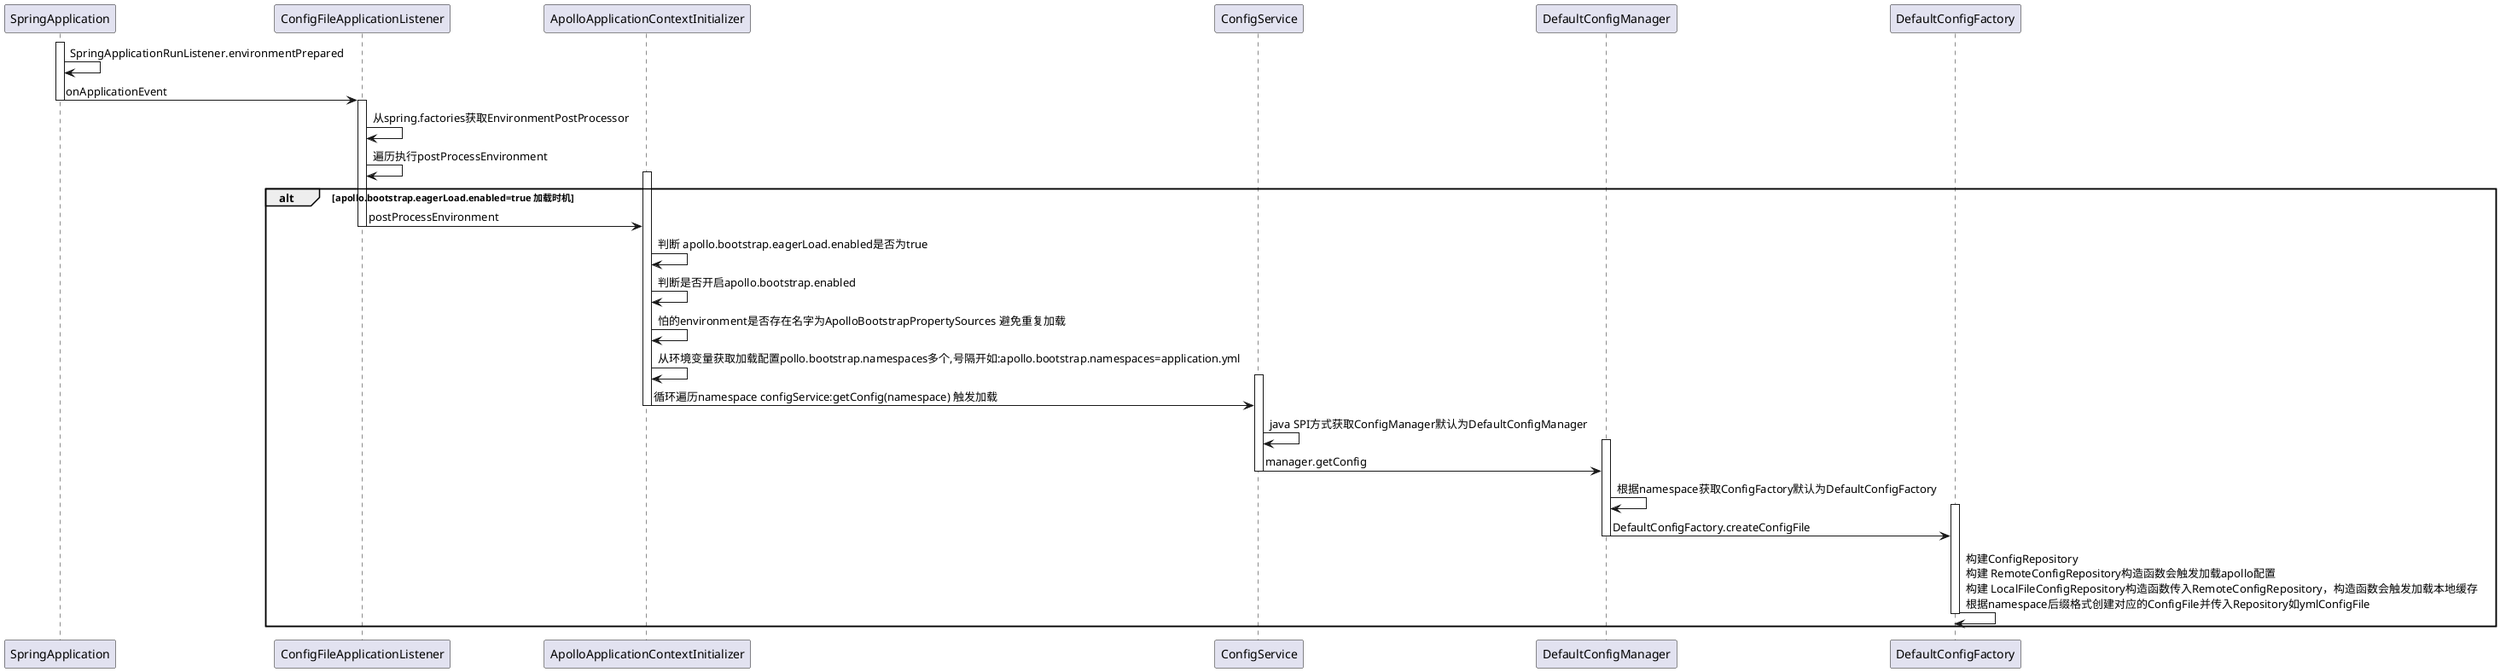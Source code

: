 @startuml
participant "SpringApplication" as app
participant "ConfigFileApplicationListener" as configFile
participant "ApolloApplicationContextInitializer" as apollo
participant "ConfigService" as configService
participant "DefaultConfigManager" as manager
participant "DefaultConfigFactory" as factory
activate app
app->app:SpringApplicationRunListener.environmentPrepared
app->configFile:onApplicationEvent
deactivate app
activate configFile

configFile->configFile:从spring.factories获取EnvironmentPostProcessor
configFile->configFile :遍历执行postProcessEnvironment
alt apollo.bootstrap.eagerLoad.enabled=true 加载时机
activate apollo
configFile->apollo:postProcessEnvironment
deactivate configFile
apollo->apollo: 判断 apollo.bootstrap.eagerLoad.enabled是否为true
apollo->apollo: 判断是否开启apollo.bootstrap.enabled
apollo->apollo: 怕的environment是否存在名字为ApolloBootstrapPropertySources 避免重复加载
apollo->apollo: 从环境变量获取加载配置pollo.bootstrap.namespaces多个,号隔开如:apollo.bootstrap.namespaces=application.yml
activate configService
apollo->configService:循环遍历namespace configService:getConfig(namespace) 触发加载
deactivate apollo
configService->configService:java SPI方式获取ConfigManager默认为DefaultConfigManager
activate manager
configService->manager:manager.getConfig
deactivate configService
manager->manager:根据namespace获取ConfigFactory默认为DefaultConfigFactory
activate factory
manager->factory:DefaultConfigFactory.createConfigFile
deactivate manager
factory->factory:构建ConfigRepository\n构建 RemoteConfigRepository构造函数会触发加载apollo配置\n构建 LocalFileConfigRepository构造函数传入RemoteConfigRepository，构造函数会触发加载本地缓存\n根据namespace后缀格式创建对应的ConfigFile并传入Repository如ymlConfigFile






deactivate factory
end
@enduml
